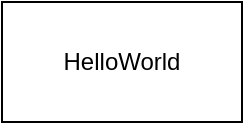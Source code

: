 <mxfile>
    <diagram id="ron2eYGVYpA0IacyKbQY" name="Page-1">
        <mxGraphModel dx="563" dy="467" grid="1" gridSize="10" guides="1" tooltips="1" connect="1" arrows="1" fold="1" page="1" pageScale="1" pageWidth="850" pageHeight="1100" math="0" shadow="0">
            <root>
                <mxCell id="0"/>
                <mxCell id="1" parent="0"/>
                <mxCell id="2" value="HelloWorld" style="rounded=0;whiteSpace=wrap;html=1;" vertex="1" parent="1">
                    <mxGeometry x="160" y="450" width="120" height="60" as="geometry"/>
                </mxCell>
            </root>
        </mxGraphModel>
    </diagram>
</mxfile>